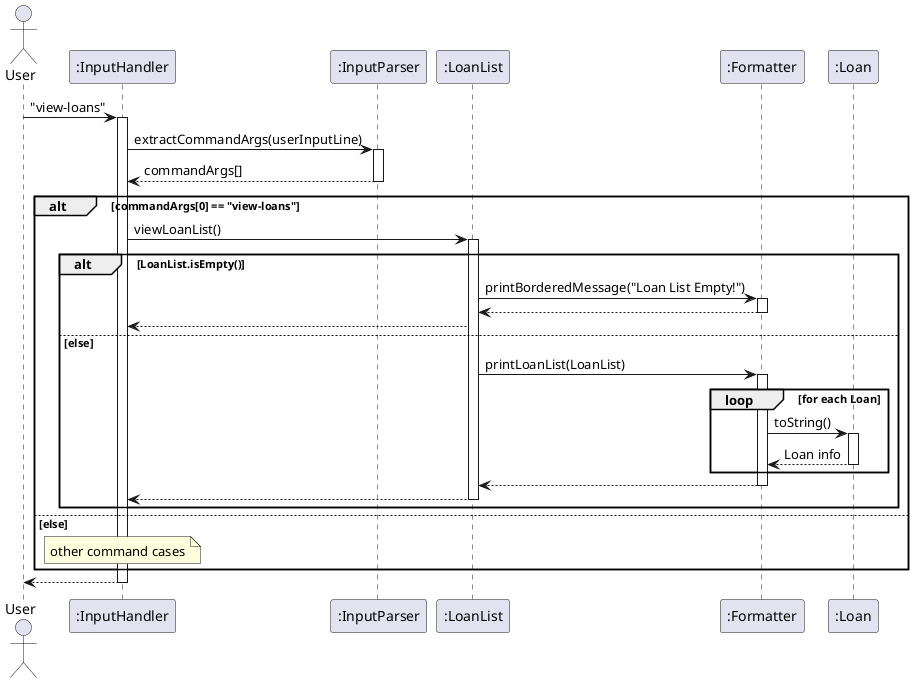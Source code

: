 @startuml
actor User
participant InputHandler as ":InputHandler"
participant InputParser as ":InputParser"
participant LoanList as ":LoanList"
participant Formatter as ":Formatter"
participant Loan as ":Loan"


User -> InputHandler: "view-loans"
activate InputHandler
    InputHandler -> InputParser: extractCommandArgs(userInputLine)
    activate InputParser
    InputParser --> InputHandler: commandArgs[]
    deactivate InputParser
    alt commandArgs[0] == "view-loans"
        InputHandler -> LoanList: viewLoanList()
        activate LoanList
        alt LoanList.isEmpty() 
            LoanList -> Formatter : printBorderedMessage("Loan List Empty!")
            activate Formatter
            Formatter --> LoanList
            deactivate Formatter
            LoanList --> InputHandler
        else else
            LoanList -> Formatter: printLoanList(LoanList)
            activate Formatter
                loop for each Loan
                    Formatter -> Loan: toString()
                    activate Loan
                    Loan --> Formatter: Loan info
                    deactivate Loan
                end
            Formatter --> LoanList
            deactivate Formatter
        LoanList --> InputHandler
        deactivate LoanList
        end
    else else
    note over InputHandler
    other command cases
    end note
end
InputHandler --> User
deactivate InputHandler


@enduml
